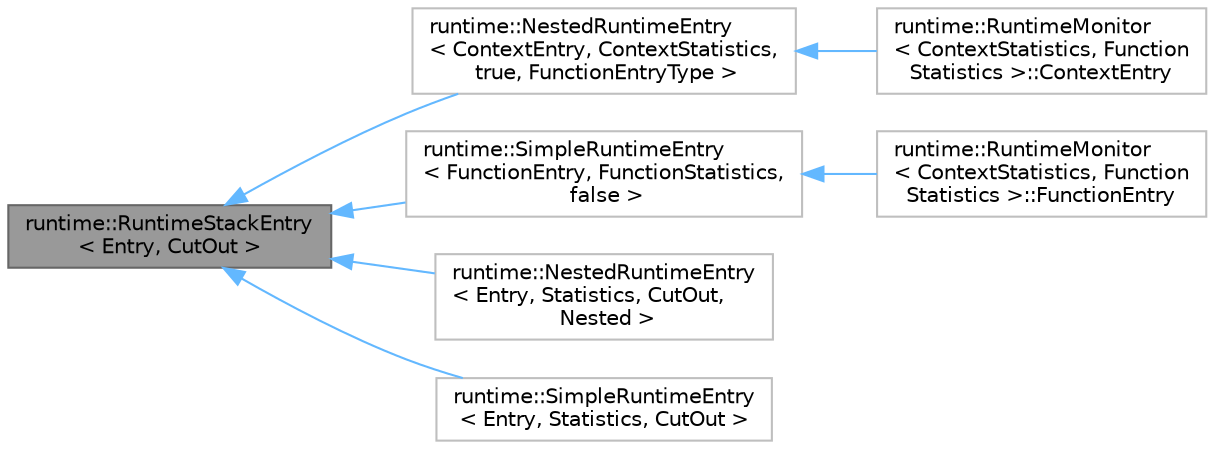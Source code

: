 digraph "runtime::RuntimeStackEntry&lt; Entry, CutOut &gt;"
{
 // LATEX_PDF_SIZE
  bgcolor="transparent";
  edge [fontname=Helvetica,fontsize=10,labelfontname=Helvetica,labelfontsize=10];
  node [fontname=Helvetica,fontsize=10,shape=box,height=0.2,width=0.4];
  rankdir="LR";
  Node1 [id="Node000001",label="runtime::RuntimeStackEntry\l\< Entry, CutOut \>",height=0.2,width=0.4,color="gray40", fillcolor="grey60", style="filled", fontcolor="black",tooltip=" "];
  Node1 -> Node2 [id="edge1_Node000001_Node000002",dir="back",color="steelblue1",style="solid",tooltip=" "];
  Node2 [id="Node000002",label="runtime::NestedRuntimeEntry\l\< ContextEntry, ContextStatistics,\l true, FunctionEntryType \>",height=0.2,width=0.4,color="grey75", fillcolor="white", style="filled",URL="$d0/d71/classruntime_1_1NestedRuntimeEntry.html",tooltip=" "];
  Node2 -> Node3 [id="edge2_Node000002_Node000003",dir="back",color="steelblue1",style="solid",tooltip=" "];
  Node3 [id="Node000003",label="runtime::RuntimeMonitor\l\< ContextStatistics, Function\lStatistics \>::ContextEntry",height=0.2,width=0.4,color="grey75", fillcolor="white", style="filled",URL="$d8/d57/classruntime_1_1RuntimeMonitor_1_1ContextEntry.html",tooltip=" "];
  Node1 -> Node4 [id="edge3_Node000001_Node000004",dir="back",color="steelblue1",style="solid",tooltip=" "];
  Node4 [id="Node000004",label="runtime::SimpleRuntimeEntry\l\< FunctionEntry, FunctionStatistics,\l false \>",height=0.2,width=0.4,color="grey75", fillcolor="white", style="filled",URL="$d3/df5/classruntime_1_1SimpleRuntimeEntry.html",tooltip=" "];
  Node4 -> Node5 [id="edge4_Node000004_Node000005",dir="back",color="steelblue1",style="solid",tooltip=" "];
  Node5 [id="Node000005",label="runtime::RuntimeMonitor\l\< ContextStatistics, Function\lStatistics \>::FunctionEntry",height=0.2,width=0.4,color="grey75", fillcolor="white", style="filled",URL="$dd/da9/classruntime_1_1RuntimeMonitor_1_1FunctionEntry.html",tooltip=" "];
  Node1 -> Node6 [id="edge5_Node000001_Node000006",dir="back",color="steelblue1",style="solid",tooltip=" "];
  Node6 [id="Node000006",label="runtime::NestedRuntimeEntry\l\< Entry, Statistics, CutOut,\l Nested \>",height=0.2,width=0.4,color="grey75", fillcolor="white", style="filled",URL="$d0/d71/classruntime_1_1NestedRuntimeEntry.html",tooltip=" "];
  Node1 -> Node7 [id="edge6_Node000001_Node000007",dir="back",color="steelblue1",style="solid",tooltip=" "];
  Node7 [id="Node000007",label="runtime::SimpleRuntimeEntry\l\< Entry, Statistics, CutOut \>",height=0.2,width=0.4,color="grey75", fillcolor="white", style="filled",URL="$d3/df5/classruntime_1_1SimpleRuntimeEntry.html",tooltip=" "];
}
